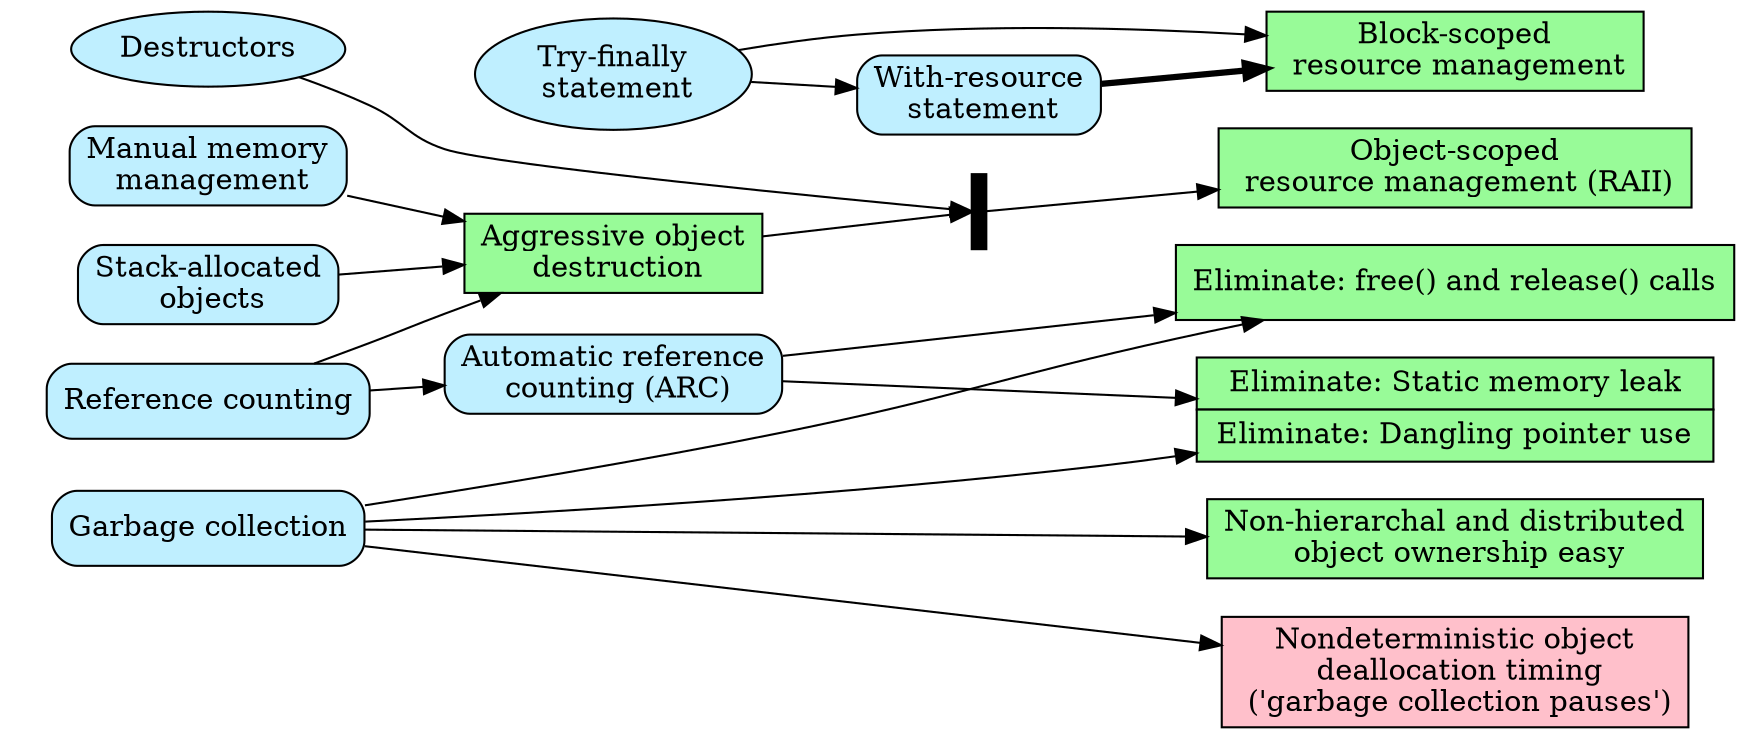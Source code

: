 /*
 * [] Languages: L_HASKELL, L_JAVA, L_CPP, L_OBJC, L_PYTHON, L_RUBY, L_LISP
 */

digraph "Language Properties" {
    graph [rankdir = LR]                                // layout algorithm
    graph [fontname="ArialRoundedMTBold", fontsize=16]  // header font
    graph [dpi=72]
    graph [margin=-.2, color=white]                     // trim edges
    node [style=filled, fillcolor=white]                // nodes default to filled
    
    /* Node Properties */
    
    AOD_RAII [shape=box, width=.1, label="", style=filled, fillcolor=black]
    
    /* Edges */
    
    subgraph "cluster-2" {
        //label="Resource Management"
        
        // Labels & Styles
        Destructors         [label="Destructors", fillcolor=lightblue1]                             //                    L_CPP, L_OBJC
        ObjScopeRsrcManage  [label="Object-scoped\n resource management (RAII)",
            fillcolor=palegreen, shape=box]                                                         //                    L_CPP, L_OBJC
        StackAllocObjs      [label="Stack-allocated\n objects",
            fillcolor=lightblue1, shape=Mrecord]                                                    //                    L_CPP
        AggressiveObjDestruct   [label="Aggressive object\n destruction",
            fillcolor=palegreen, shape=box]                                                         //                    L_CPP, L_OBJC
        ManualMemManage     [label="Manual memory\n management",
            fillcolor=lightblue1, shape=Mrecord]                                                    //                    L_CPP
        RefCounting         [label="Reference counting", fillcolor=lightblue1, shape=Mrecord]       //                           L_OBJC
        ElimFreeRelease     [label="Eliminate: free() and release() calls",
            fillcolor=palegreen, shape=box]                                                         // L_HASKELL, L_JAVA,        L_OBJC, L_PYTHON, L_RUBY, L_LISP
        AutoRefCounting     [label="Automatic reference\n counting (ARC)",
            fillcolor=lightblue1, shape=Mrecord]                                                    //                           L_OBJC
        TryFinally          [label="Try-finally\n statement", fillcolor=lightblue1]                 //            L_JAVA,                L_PYTHON, L_RUBY
        WithStatement       [label="With-resource\n statement",
            fillcolor=lightblue1, shape=Mrecord]                                                    //                                   L_PYTHON
        BlockScopeRsrcManage    [label="Block-scoped\n resource management",
            fillcolor=palegreen, shape=box]                                                         //            L_JAVA,                L_PYTHON, L_RUBY
        GarbageCollect      [label="Garbage collection",
            fillcolor=lightblue1, shape=Mrecord]                                                    // L_HASKELL, L_JAVA,                L_PYTHON, L_RUBY, L_LISP
        ElimStaticMemLeak   [shape=none, margin=0, label=<
            <table border="0" cellborder="1" cellspacing="0" cellpadding="4">
                <tr><td bgcolor="palegreen"> Eliminate: Static memory leak </td></tr>
                <tr><td bgcolor="palegreen"> Eliminate: Dangling pointer use </td></tr>
            </table>>]                                                                              // L_HASKELL, L_JAVA,        L_OBJC, L_PYTHON, L_RUBY, L_LISP
        AnyObjOwnershipPattern  [label="Non-hierarchal and distributed\n object ownership easy",
            fillcolor=palegreen, shape=box]                                                         // L_HASKELL, L_JAVA,                L_PYTHON, L_RUBY, L_LISP
        NondetermObjDealloc [label=
            "Nondeterministic object\n deallocation timing\n ('garbage collection pauses')",
            fillcolor=pink, shape=box]                                                              // L_HASKELL, L_JAVA,                L_PYTHON, L_RUBY, L_LISP
        
        // Nodes & Edges
        Destructors                              -> AOD_RAII
        StackAllocObjs  -> AggressiveObjDestruct -> AOD_RAII -> ObjScopeRsrcManage
        ManualMemManage -> AggressiveObjDestruct
        RefCounting     -> AggressiveObjDestruct
        TryFinally -> WithStatement
                      WithStatement -> BlockScopeRsrcManage [penwidth=3]
        TryFinally                  -> BlockScopeRsrcManage
        GarbageCollect            -> ElimStaticMemLeak
        GarbageCollect            -> AnyObjOwnershipPattern
        GarbageCollect            -> NondetermObjDealloc
        GarbageCollect            -> ElimFreeRelease
        RefCounting     -> AutoRefCounting -> ElimFreeRelease
                           AutoRefCounting -> ElimStaticMemLeak
        
        // Layout hacking
        // (Nodes should be adjacent)
        ObjScopeRsrcManage -> BlockScopeRsrcManage [style=invis]
        // (Destructors to top)
        StackAllocObjs -> Destructors [style=invis]
        
        subgraph { rank=source
            Destructors StackAllocObjs RefCounting ManualMemManage
            GarbageCollect
        }
        
        subgraph { rank=same
            AggressiveObjDestruct AutoRefCounting
        }
        
        subgraph { rank=sink
            ObjScopeRsrcManage BlockScopeRsrcManage ElimStaticMemLeak
            AnyObjOwnershipPattern ElimFreeRelease NondetermObjDealloc
        }
    }
}